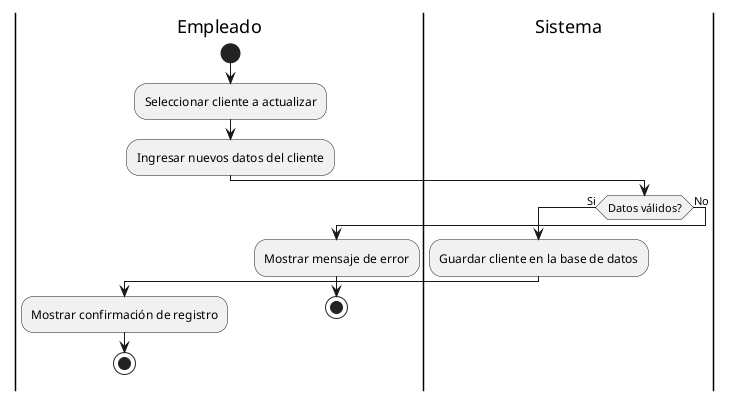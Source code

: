 @startuml da_editar_cliente
|Empleado|
start
:Seleccionar cliente a actualizar;
:Ingresar nuevos datos del cliente;
|Sistema|
if (Datos válidos?) is (Si) then
:Guardar cliente en la base de datos;
|Empleado|
:Mostrar confirmación de registro;
stop
else (No)
|Empleado|
:Mostrar mensaje de error;
stop
@enduml
